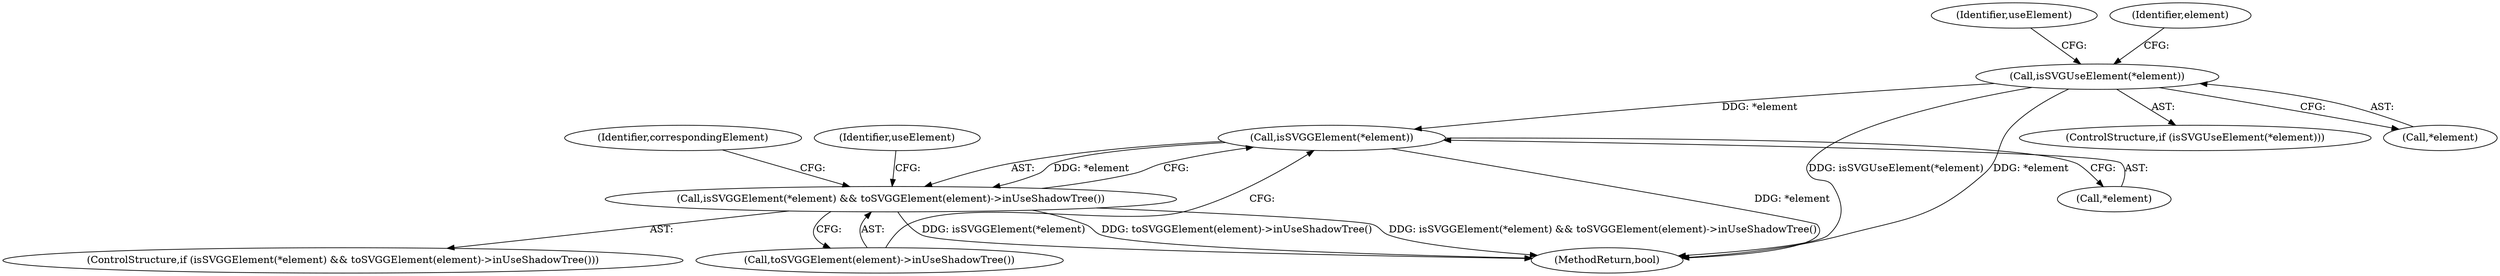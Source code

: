 digraph "0_Chrome_44f1431b20c16d8f8da0ce8ff7bbf2adddcdd785_1@pointer" {
"1000125" [label="(Call,isSVGGElement(*element))"];
"1000114" [label="(Call,isSVGUseElement(*element))"];
"1000124" [label="(Call,isSVGGElement(*element) && toSVGGElement(element)->inUseShadowTree())"];
"1000114" [label="(Call,isSVGUseElement(*element))"];
"1000123" [label="(ControlStructure,if (isSVGGElement(*element) && toSVGGElement(element)->inUseShadowTree()))"];
"1000113" [label="(ControlStructure,if (isSVGUseElement(*element)))"];
"1000132" [label="(Identifier,correspondingElement)"];
"1000126" [label="(Call,*element)"];
"1000119" [label="(Identifier,useElement)"];
"1000115" [label="(Call,*element)"];
"1000125" [label="(Call,isSVGGElement(*element))"];
"1000124" [label="(Call,isSVGGElement(*element) && toSVGGElement(element)->inUseShadowTree())"];
"1000128" [label="(Call,toSVGGElement(element)->inUseShadowTree())"];
"1000142" [label="(Identifier,useElement)"];
"1000172" [label="(MethodReturn,bool)"];
"1000127" [label="(Identifier,element)"];
"1000125" -> "1000124"  [label="AST: "];
"1000125" -> "1000126"  [label="CFG: "];
"1000126" -> "1000125"  [label="AST: "];
"1000128" -> "1000125"  [label="CFG: "];
"1000124" -> "1000125"  [label="CFG: "];
"1000125" -> "1000172"  [label="DDG: *element"];
"1000125" -> "1000124"  [label="DDG: *element"];
"1000114" -> "1000125"  [label="DDG: *element"];
"1000114" -> "1000113"  [label="AST: "];
"1000114" -> "1000115"  [label="CFG: "];
"1000115" -> "1000114"  [label="AST: "];
"1000119" -> "1000114"  [label="CFG: "];
"1000127" -> "1000114"  [label="CFG: "];
"1000114" -> "1000172"  [label="DDG: isSVGUseElement(*element)"];
"1000114" -> "1000172"  [label="DDG: *element"];
"1000124" -> "1000123"  [label="AST: "];
"1000124" -> "1000128"  [label="CFG: "];
"1000128" -> "1000124"  [label="AST: "];
"1000132" -> "1000124"  [label="CFG: "];
"1000142" -> "1000124"  [label="CFG: "];
"1000124" -> "1000172"  [label="DDG: isSVGGElement(*element)"];
"1000124" -> "1000172"  [label="DDG: toSVGGElement(element)->inUseShadowTree()"];
"1000124" -> "1000172"  [label="DDG: isSVGGElement(*element) && toSVGGElement(element)->inUseShadowTree()"];
}
